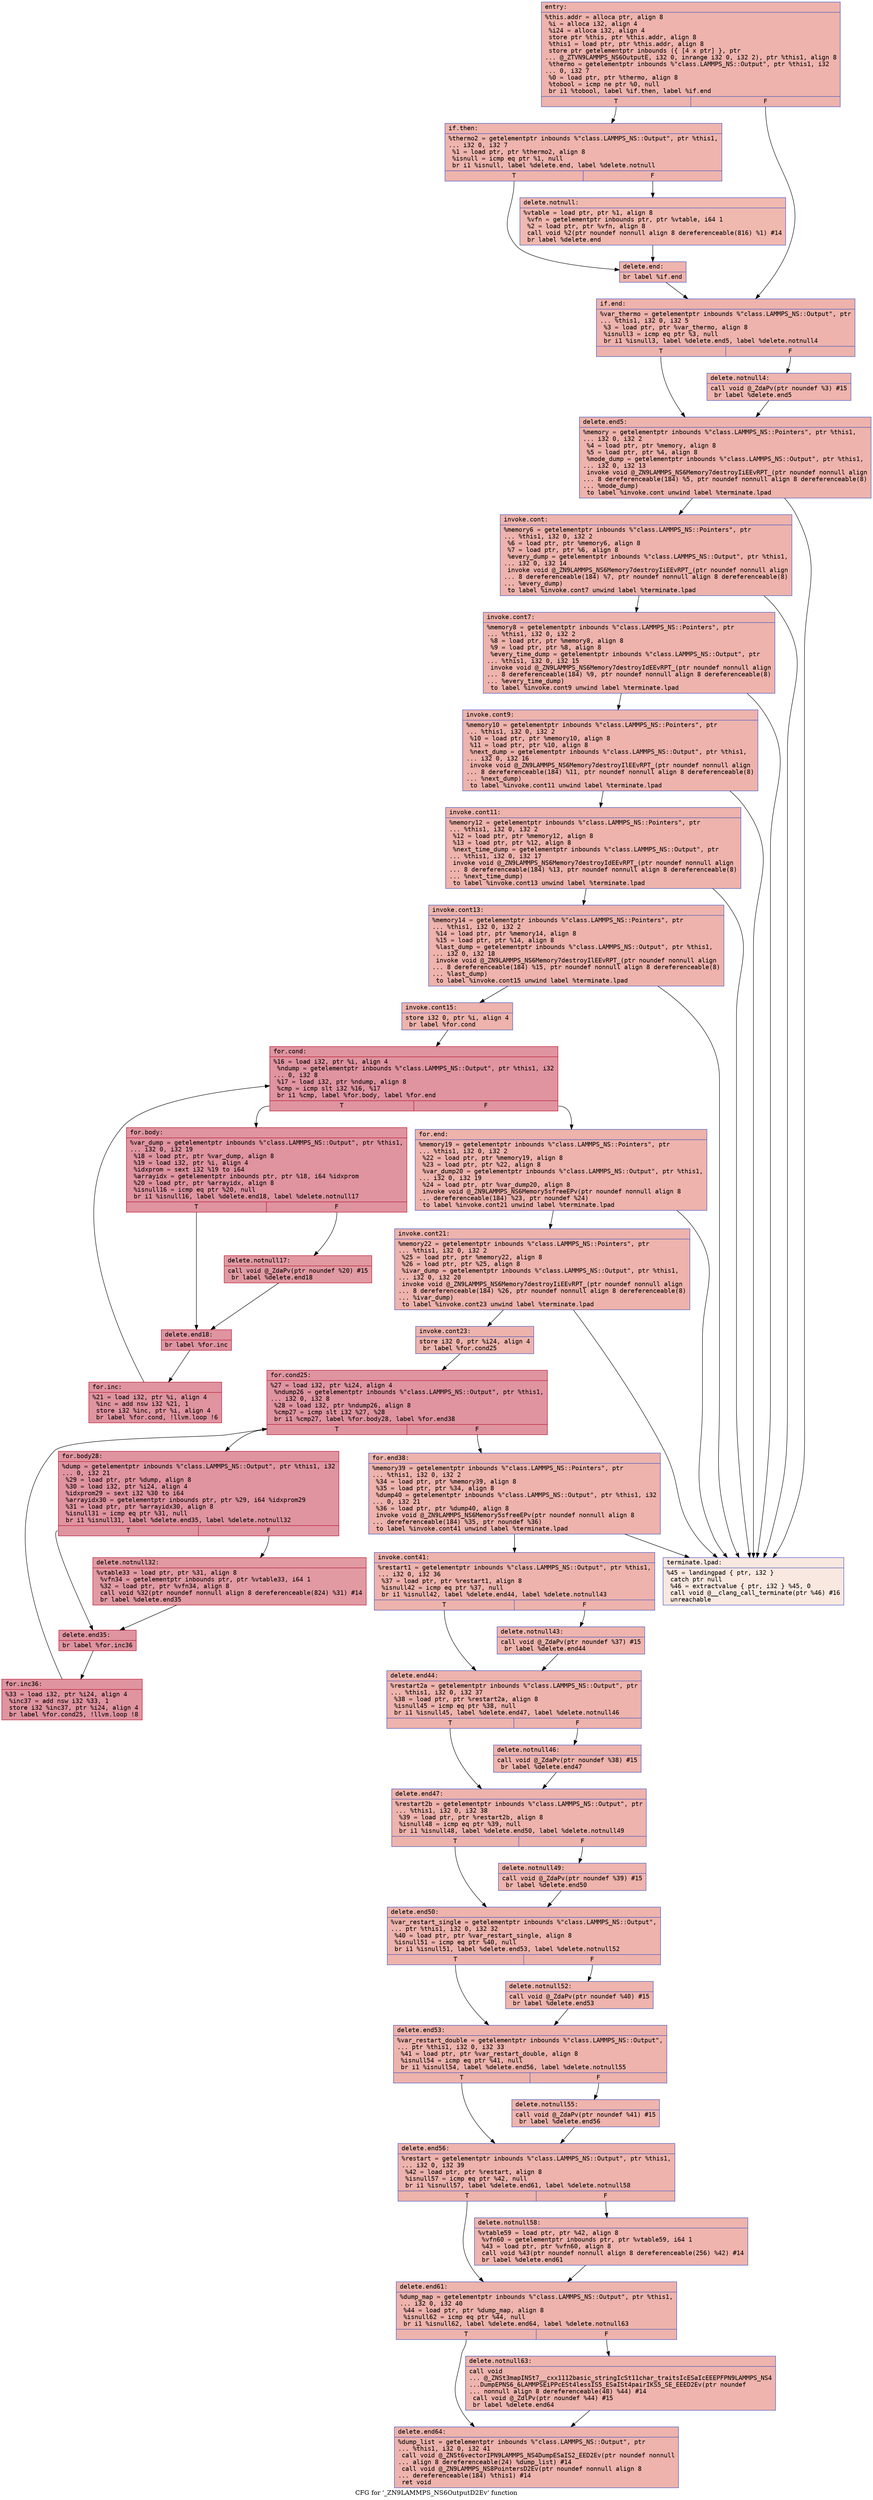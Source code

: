 digraph "CFG for '_ZN9LAMMPS_NS6OutputD2Ev' function" {
	label="CFG for '_ZN9LAMMPS_NS6OutputD2Ev' function";

	Node0x559d9a192770 [shape=record,color="#3d50c3ff", style=filled, fillcolor="#d6524470" fontname="Courier",label="{entry:\l|  %this.addr = alloca ptr, align 8\l  %i = alloca i32, align 4\l  %i24 = alloca i32, align 4\l  store ptr %this, ptr %this.addr, align 8\l  %this1 = load ptr, ptr %this.addr, align 8\l  store ptr getelementptr inbounds (\{ [4 x ptr] \}, ptr\l... @_ZTVN9LAMMPS_NS6OutputE, i32 0, inrange i32 0, i32 2), ptr %this1, align 8\l  %thermo = getelementptr inbounds %\"class.LAMMPS_NS::Output\", ptr %this1, i32\l... 0, i32 7\l  %0 = load ptr, ptr %thermo, align 8\l  %tobool = icmp ne ptr %0, null\l  br i1 %tobool, label %if.then, label %if.end\l|{<s0>T|<s1>F}}"];
	Node0x559d9a192770:s0 -> Node0x559d9a192d00[tooltip="entry -> if.then\nProbability 62.50%" ];
	Node0x559d9a192770:s1 -> Node0x559d9a192d70[tooltip="entry -> if.end\nProbability 37.50%" ];
	Node0x559d9a192d00 [shape=record,color="#3d50c3ff", style=filled, fillcolor="#d8564670" fontname="Courier",label="{if.then:\l|  %thermo2 = getelementptr inbounds %\"class.LAMMPS_NS::Output\", ptr %this1,\l... i32 0, i32 7\l  %1 = load ptr, ptr %thermo2, align 8\l  %isnull = icmp eq ptr %1, null\l  br i1 %isnull, label %delete.end, label %delete.notnull\l|{<s0>T|<s1>F}}"];
	Node0x559d9a192d00:s0 -> Node0x559d9a193100[tooltip="if.then -> delete.end\nProbability 37.50%" ];
	Node0x559d9a192d00:s1 -> Node0x559d9a192670[tooltip="if.then -> delete.notnull\nProbability 62.50%" ];
	Node0x559d9a192670 [shape=record,color="#3d50c3ff", style=filled, fillcolor="#de614d70" fontname="Courier",label="{delete.notnull:\l|  %vtable = load ptr, ptr %1, align 8\l  %vfn = getelementptr inbounds ptr, ptr %vtable, i64 1\l  %2 = load ptr, ptr %vfn, align 8\l  call void %2(ptr noundef nonnull align 8 dereferenceable(816) %1) #14\l  br label %delete.end\l}"];
	Node0x559d9a192670 -> Node0x559d9a193100[tooltip="delete.notnull -> delete.end\nProbability 100.00%" ];
	Node0x559d9a193100 [shape=record,color="#3d50c3ff", style=filled, fillcolor="#d8564670" fontname="Courier",label="{delete.end:\l|  br label %if.end\l}"];
	Node0x559d9a193100 -> Node0x559d9a192d70[tooltip="delete.end -> if.end\nProbability 100.00%" ];
	Node0x559d9a192d70 [shape=record,color="#3d50c3ff", style=filled, fillcolor="#d6524470" fontname="Courier",label="{if.end:\l|  %var_thermo = getelementptr inbounds %\"class.LAMMPS_NS::Output\", ptr\l... %this1, i32 0, i32 5\l  %3 = load ptr, ptr %var_thermo, align 8\l  %isnull3 = icmp eq ptr %3, null\l  br i1 %isnull3, label %delete.end5, label %delete.notnull4\l|{<s0>T|<s1>F}}"];
	Node0x559d9a192d70:s0 -> Node0x559d9a1939a0[tooltip="if.end -> delete.end5\nProbability 37.50%" ];
	Node0x559d9a192d70:s1 -> Node0x559d9a193a20[tooltip="if.end -> delete.notnull4\nProbability 62.50%" ];
	Node0x559d9a193a20 [shape=record,color="#3d50c3ff", style=filled, fillcolor="#d8564670" fontname="Courier",label="{delete.notnull4:\l|  call void @_ZdaPv(ptr noundef %3) #15\l  br label %delete.end5\l}"];
	Node0x559d9a193a20 -> Node0x559d9a1939a0[tooltip="delete.notnull4 -> delete.end5\nProbability 100.00%" ];
	Node0x559d9a1939a0 [shape=record,color="#3d50c3ff", style=filled, fillcolor="#d6524470" fontname="Courier",label="{delete.end5:\l|  %memory = getelementptr inbounds %\"class.LAMMPS_NS::Pointers\", ptr %this1,\l... i32 0, i32 2\l  %4 = load ptr, ptr %memory, align 8\l  %5 = load ptr, ptr %4, align 8\l  %mode_dump = getelementptr inbounds %\"class.LAMMPS_NS::Output\", ptr %this1,\l... i32 0, i32 13\l  invoke void @_ZN9LAMMPS_NS6Memory7destroyIiEEvRPT_(ptr noundef nonnull align\l... 8 dereferenceable(184) %5, ptr noundef nonnull align 8 dereferenceable(8)\l... %mode_dump)\l          to label %invoke.cont unwind label %terminate.lpad\l}"];
	Node0x559d9a1939a0 -> Node0x559d9a193fd0[tooltip="delete.end5 -> invoke.cont\nProbability 100.00%" ];
	Node0x559d9a1939a0 -> Node0x559d9a194050[tooltip="delete.end5 -> terminate.lpad\nProbability 0.00%" ];
	Node0x559d9a193fd0 [shape=record,color="#3d50c3ff", style=filled, fillcolor="#d6524470" fontname="Courier",label="{invoke.cont:\l|  %memory6 = getelementptr inbounds %\"class.LAMMPS_NS::Pointers\", ptr\l... %this1, i32 0, i32 2\l  %6 = load ptr, ptr %memory6, align 8\l  %7 = load ptr, ptr %6, align 8\l  %every_dump = getelementptr inbounds %\"class.LAMMPS_NS::Output\", ptr %this1,\l... i32 0, i32 14\l  invoke void @_ZN9LAMMPS_NS6Memory7destroyIiEEvRPT_(ptr noundef nonnull align\l... 8 dereferenceable(184) %7, ptr noundef nonnull align 8 dereferenceable(8)\l... %every_dump)\l          to label %invoke.cont7 unwind label %terminate.lpad\l}"];
	Node0x559d9a193fd0 -> Node0x559d9a193280[tooltip="invoke.cont -> invoke.cont7\nProbability 100.00%" ];
	Node0x559d9a193fd0 -> Node0x559d9a194050[tooltip="invoke.cont -> terminate.lpad\nProbability 0.00%" ];
	Node0x559d9a193280 [shape=record,color="#3d50c3ff", style=filled, fillcolor="#d6524470" fontname="Courier",label="{invoke.cont7:\l|  %memory8 = getelementptr inbounds %\"class.LAMMPS_NS::Pointers\", ptr\l... %this1, i32 0, i32 2\l  %8 = load ptr, ptr %memory8, align 8\l  %9 = load ptr, ptr %8, align 8\l  %every_time_dump = getelementptr inbounds %\"class.LAMMPS_NS::Output\", ptr\l... %this1, i32 0, i32 15\l  invoke void @_ZN9LAMMPS_NS6Memory7destroyIdEEvRPT_(ptr noundef nonnull align\l... 8 dereferenceable(184) %9, ptr noundef nonnull align 8 dereferenceable(8)\l... %every_time_dump)\l          to label %invoke.cont9 unwind label %terminate.lpad\l}"];
	Node0x559d9a193280 -> Node0x559d9a194c10[tooltip="invoke.cont7 -> invoke.cont9\nProbability 100.00%" ];
	Node0x559d9a193280 -> Node0x559d9a194050[tooltip="invoke.cont7 -> terminate.lpad\nProbability 0.00%" ];
	Node0x559d9a194c10 [shape=record,color="#3d50c3ff", style=filled, fillcolor="#d6524470" fontname="Courier",label="{invoke.cont9:\l|  %memory10 = getelementptr inbounds %\"class.LAMMPS_NS::Pointers\", ptr\l... %this1, i32 0, i32 2\l  %10 = load ptr, ptr %memory10, align 8\l  %11 = load ptr, ptr %10, align 8\l  %next_dump = getelementptr inbounds %\"class.LAMMPS_NS::Output\", ptr %this1,\l... i32 0, i32 16\l  invoke void @_ZN9LAMMPS_NS6Memory7destroyIlEEvRPT_(ptr noundef nonnull align\l... 8 dereferenceable(184) %11, ptr noundef nonnull align 8 dereferenceable(8)\l... %next_dump)\l          to label %invoke.cont11 unwind label %terminate.lpad\l}"];
	Node0x559d9a194c10 -> Node0x559d9a1951c0[tooltip="invoke.cont9 -> invoke.cont11\nProbability 100.00%" ];
	Node0x559d9a194c10 -> Node0x559d9a194050[tooltip="invoke.cont9 -> terminate.lpad\nProbability 0.00%" ];
	Node0x559d9a1951c0 [shape=record,color="#3d50c3ff", style=filled, fillcolor="#d6524470" fontname="Courier",label="{invoke.cont11:\l|  %memory12 = getelementptr inbounds %\"class.LAMMPS_NS::Pointers\", ptr\l... %this1, i32 0, i32 2\l  %12 = load ptr, ptr %memory12, align 8\l  %13 = load ptr, ptr %12, align 8\l  %next_time_dump = getelementptr inbounds %\"class.LAMMPS_NS::Output\", ptr\l... %this1, i32 0, i32 17\l  invoke void @_ZN9LAMMPS_NS6Memory7destroyIdEEvRPT_(ptr noundef nonnull align\l... 8 dereferenceable(184) %13, ptr noundef nonnull align 8 dereferenceable(8)\l... %next_time_dump)\l          to label %invoke.cont13 unwind label %terminate.lpad\l}"];
	Node0x559d9a1951c0 -> Node0x559d9a195780[tooltip="invoke.cont11 -> invoke.cont13\nProbability 100.00%" ];
	Node0x559d9a1951c0 -> Node0x559d9a194050[tooltip="invoke.cont11 -> terminate.lpad\nProbability 0.00%" ];
	Node0x559d9a195780 [shape=record,color="#3d50c3ff", style=filled, fillcolor="#d6524470" fontname="Courier",label="{invoke.cont13:\l|  %memory14 = getelementptr inbounds %\"class.LAMMPS_NS::Pointers\", ptr\l... %this1, i32 0, i32 2\l  %14 = load ptr, ptr %memory14, align 8\l  %15 = load ptr, ptr %14, align 8\l  %last_dump = getelementptr inbounds %\"class.LAMMPS_NS::Output\", ptr %this1,\l... i32 0, i32 18\l  invoke void @_ZN9LAMMPS_NS6Memory7destroyIlEEvRPT_(ptr noundef nonnull align\l... 8 dereferenceable(184) %15, ptr noundef nonnull align 8 dereferenceable(8)\l... %last_dump)\l          to label %invoke.cont15 unwind label %terminate.lpad\l}"];
	Node0x559d9a195780 -> Node0x559d9a195c30[tooltip="invoke.cont13 -> invoke.cont15\nProbability 100.00%" ];
	Node0x559d9a195780 -> Node0x559d9a194050[tooltip="invoke.cont13 -> terminate.lpad\nProbability 0.00%" ];
	Node0x559d9a195c30 [shape=record,color="#3d50c3ff", style=filled, fillcolor="#d6524470" fontname="Courier",label="{invoke.cont15:\l|  store i32 0, ptr %i, align 4\l  br label %for.cond\l}"];
	Node0x559d9a195c30 -> Node0x559d9a195ed0[tooltip="invoke.cont15 -> for.cond\nProbability 100.00%" ];
	Node0x559d9a195ed0 [shape=record,color="#b70d28ff", style=filled, fillcolor="#b70d2870" fontname="Courier",label="{for.cond:\l|  %16 = load i32, ptr %i, align 4\l  %ndump = getelementptr inbounds %\"class.LAMMPS_NS::Output\", ptr %this1, i32\l... 0, i32 8\l  %17 = load i32, ptr %ndump, align 8\l  %cmp = icmp slt i32 %16, %17\l  br i1 %cmp, label %for.body, label %for.end\l|{<s0>T|<s1>F}}"];
	Node0x559d9a195ed0:s0 -> Node0x559d9a1961e0[tooltip="for.cond -> for.body\nProbability 96.88%" ];
	Node0x559d9a195ed0:s1 -> Node0x559d9a196230[tooltip="for.cond -> for.end\nProbability 3.12%" ];
	Node0x559d9a1961e0 [shape=record,color="#b70d28ff", style=filled, fillcolor="#b70d2870" fontname="Courier",label="{for.body:\l|  %var_dump = getelementptr inbounds %\"class.LAMMPS_NS::Output\", ptr %this1,\l... i32 0, i32 19\l  %18 = load ptr, ptr %var_dump, align 8\l  %19 = load i32, ptr %i, align 4\l  %idxprom = sext i32 %19 to i64\l  %arrayidx = getelementptr inbounds ptr, ptr %18, i64 %idxprom\l  %20 = load ptr, ptr %arrayidx, align 8\l  %isnull16 = icmp eq ptr %20, null\l  br i1 %isnull16, label %delete.end18, label %delete.notnull17\l|{<s0>T|<s1>F}}"];
	Node0x559d9a1961e0:s0 -> Node0x559d9a196840[tooltip="for.body -> delete.end18\nProbability 37.50%" ];
	Node0x559d9a1961e0:s1 -> Node0x559d9a194400[tooltip="for.body -> delete.notnull17\nProbability 62.50%" ];
	Node0x559d9a194400 [shape=record,color="#b70d28ff", style=filled, fillcolor="#bb1b2c70" fontname="Courier",label="{delete.notnull17:\l|  call void @_ZdaPv(ptr noundef %20) #15\l  br label %delete.end18\l}"];
	Node0x559d9a194400 -> Node0x559d9a196840[tooltip="delete.notnull17 -> delete.end18\nProbability 100.00%" ];
	Node0x559d9a196840 [shape=record,color="#b70d28ff", style=filled, fillcolor="#b70d2870" fontname="Courier",label="{delete.end18:\l|  br label %for.inc\l}"];
	Node0x559d9a196840 -> Node0x559d9a196f50[tooltip="delete.end18 -> for.inc\nProbability 100.00%" ];
	Node0x559d9a196f50 [shape=record,color="#b70d28ff", style=filled, fillcolor="#b70d2870" fontname="Courier",label="{for.inc:\l|  %21 = load i32, ptr %i, align 4\l  %inc = add nsw i32 %21, 1\l  store i32 %inc, ptr %i, align 4\l  br label %for.cond, !llvm.loop !6\l}"];
	Node0x559d9a196f50 -> Node0x559d9a195ed0[tooltip="for.inc -> for.cond\nProbability 100.00%" ];
	Node0x559d9a196230 [shape=record,color="#3d50c3ff", style=filled, fillcolor="#d6524470" fontname="Courier",label="{for.end:\l|  %memory19 = getelementptr inbounds %\"class.LAMMPS_NS::Pointers\", ptr\l... %this1, i32 0, i32 2\l  %22 = load ptr, ptr %memory19, align 8\l  %23 = load ptr, ptr %22, align 8\l  %var_dump20 = getelementptr inbounds %\"class.LAMMPS_NS::Output\", ptr %this1,\l... i32 0, i32 19\l  %24 = load ptr, ptr %var_dump20, align 8\l  invoke void @_ZN9LAMMPS_NS6Memory5sfreeEPv(ptr noundef nonnull align 8\l... dereferenceable(184) %23, ptr noundef %24)\l          to label %invoke.cont21 unwind label %terminate.lpad\l}"];
	Node0x559d9a196230 -> Node0x559d9a1980e0[tooltip="for.end -> invoke.cont21\nProbability 100.00%" ];
	Node0x559d9a196230 -> Node0x559d9a194050[tooltip="for.end -> terminate.lpad\nProbability 0.00%" ];
	Node0x559d9a1980e0 [shape=record,color="#3d50c3ff", style=filled, fillcolor="#d6524470" fontname="Courier",label="{invoke.cont21:\l|  %memory22 = getelementptr inbounds %\"class.LAMMPS_NS::Pointers\", ptr\l... %this1, i32 0, i32 2\l  %25 = load ptr, ptr %memory22, align 8\l  %26 = load ptr, ptr %25, align 8\l  %ivar_dump = getelementptr inbounds %\"class.LAMMPS_NS::Output\", ptr %this1,\l... i32 0, i32 20\l  invoke void @_ZN9LAMMPS_NS6Memory7destroyIiEEvRPT_(ptr noundef nonnull align\l... 8 dereferenceable(184) %26, ptr noundef nonnull align 8 dereferenceable(8)\l... %ivar_dump)\l          to label %invoke.cont23 unwind label %terminate.lpad\l}"];
	Node0x559d9a1980e0 -> Node0x559d9a198680[tooltip="invoke.cont21 -> invoke.cont23\nProbability 100.00%" ];
	Node0x559d9a1980e0 -> Node0x559d9a194050[tooltip="invoke.cont21 -> terminate.lpad\nProbability 0.00%" ];
	Node0x559d9a198680 [shape=record,color="#3d50c3ff", style=filled, fillcolor="#d6524470" fontname="Courier",label="{invoke.cont23:\l|  store i32 0, ptr %i24, align 4\l  br label %for.cond25\l}"];
	Node0x559d9a198680 -> Node0x559d9a198920[tooltip="invoke.cont23 -> for.cond25\nProbability 100.00%" ];
	Node0x559d9a198920 [shape=record,color="#b70d28ff", style=filled, fillcolor="#b70d2870" fontname="Courier",label="{for.cond25:\l|  %27 = load i32, ptr %i24, align 4\l  %ndump26 = getelementptr inbounds %\"class.LAMMPS_NS::Output\", ptr %this1,\l... i32 0, i32 8\l  %28 = load i32, ptr %ndump26, align 8\l  %cmp27 = icmp slt i32 %27, %28\l  br i1 %cmp27, label %for.body28, label %for.end38\l|{<s0>T|<s1>F}}"];
	Node0x559d9a198920:s0 -> Node0x559d9a198c30[tooltip="for.cond25 -> for.body28\nProbability 96.88%" ];
	Node0x559d9a198920:s1 -> Node0x559d9a198c80[tooltip="for.cond25 -> for.end38\nProbability 3.12%" ];
	Node0x559d9a198c30 [shape=record,color="#b70d28ff", style=filled, fillcolor="#b70d2870" fontname="Courier",label="{for.body28:\l|  %dump = getelementptr inbounds %\"class.LAMMPS_NS::Output\", ptr %this1, i32\l... 0, i32 21\l  %29 = load ptr, ptr %dump, align 8\l  %30 = load i32, ptr %i24, align 4\l  %idxprom29 = sext i32 %30 to i64\l  %arrayidx30 = getelementptr inbounds ptr, ptr %29, i64 %idxprom29\l  %31 = load ptr, ptr %arrayidx30, align 8\l  %isnull31 = icmp eq ptr %31, null\l  br i1 %isnull31, label %delete.end35, label %delete.notnull32\l|{<s0>T|<s1>F}}"];
	Node0x559d9a198c30:s0 -> Node0x559d9a199240[tooltip="for.body28 -> delete.end35\nProbability 37.50%" ];
	Node0x559d9a198c30:s1 -> Node0x559d9a1992f0[tooltip="for.body28 -> delete.notnull32\nProbability 62.50%" ];
	Node0x559d9a1992f0 [shape=record,color="#b70d28ff", style=filled, fillcolor="#bb1b2c70" fontname="Courier",label="{delete.notnull32:\l|  %vtable33 = load ptr, ptr %31, align 8\l  %vfn34 = getelementptr inbounds ptr, ptr %vtable33, i64 1\l  %32 = load ptr, ptr %vfn34, align 8\l  call void %32(ptr noundef nonnull align 8 dereferenceable(824) %31) #14\l  br label %delete.end35\l}"];
	Node0x559d9a1992f0 -> Node0x559d9a199240[tooltip="delete.notnull32 -> delete.end35\nProbability 100.00%" ];
	Node0x559d9a199240 [shape=record,color="#b70d28ff", style=filled, fillcolor="#b70d2870" fontname="Courier",label="{delete.end35:\l|  br label %for.inc36\l}"];
	Node0x559d9a199240 -> Node0x559d9a199810[tooltip="delete.end35 -> for.inc36\nProbability 100.00%" ];
	Node0x559d9a199810 [shape=record,color="#b70d28ff", style=filled, fillcolor="#b70d2870" fontname="Courier",label="{for.inc36:\l|  %33 = load i32, ptr %i24, align 4\l  %inc37 = add nsw i32 %33, 1\l  store i32 %inc37, ptr %i24, align 4\l  br label %for.cond25, !llvm.loop !8\l}"];
	Node0x559d9a199810 -> Node0x559d9a198920[tooltip="for.inc36 -> for.cond25\nProbability 100.00%" ];
	Node0x559d9a198c80 [shape=record,color="#3d50c3ff", style=filled, fillcolor="#d6524470" fontname="Courier",label="{for.end38:\l|  %memory39 = getelementptr inbounds %\"class.LAMMPS_NS::Pointers\", ptr\l... %this1, i32 0, i32 2\l  %34 = load ptr, ptr %memory39, align 8\l  %35 = load ptr, ptr %34, align 8\l  %dump40 = getelementptr inbounds %\"class.LAMMPS_NS::Output\", ptr %this1, i32\l... 0, i32 21\l  %36 = load ptr, ptr %dump40, align 8\l  invoke void @_ZN9LAMMPS_NS6Memory5sfreeEPv(ptr noundef nonnull align 8\l... dereferenceable(184) %35, ptr noundef %36)\l          to label %invoke.cont41 unwind label %terminate.lpad\l}"];
	Node0x559d9a198c80 -> Node0x559d9a199fc0[tooltip="for.end38 -> invoke.cont41\nProbability 100.00%" ];
	Node0x559d9a198c80 -> Node0x559d9a194050[tooltip="for.end38 -> terminate.lpad\nProbability 0.00%" ];
	Node0x559d9a199fc0 [shape=record,color="#3d50c3ff", style=filled, fillcolor="#d6524470" fontname="Courier",label="{invoke.cont41:\l|  %restart1 = getelementptr inbounds %\"class.LAMMPS_NS::Output\", ptr %this1,\l... i32 0, i32 36\l  %37 = load ptr, ptr %restart1, align 8\l  %isnull42 = icmp eq ptr %37, null\l  br i1 %isnull42, label %delete.end44, label %delete.notnull43\l|{<s0>T|<s1>F}}"];
	Node0x559d9a199fc0:s0 -> Node0x559d9a19a3d0[tooltip="invoke.cont41 -> delete.end44\nProbability 37.50%" ];
	Node0x559d9a199fc0:s1 -> Node0x559d9a19a480[tooltip="invoke.cont41 -> delete.notnull43\nProbability 62.50%" ];
	Node0x559d9a19a480 [shape=record,color="#3d50c3ff", style=filled, fillcolor="#d8564670" fontname="Courier",label="{delete.notnull43:\l|  call void @_ZdaPv(ptr noundef %37) #15\l  br label %delete.end44\l}"];
	Node0x559d9a19a480 -> Node0x559d9a19a3d0[tooltip="delete.notnull43 -> delete.end44\nProbability 100.00%" ];
	Node0x559d9a19a3d0 [shape=record,color="#3d50c3ff", style=filled, fillcolor="#d6524470" fontname="Courier",label="{delete.end44:\l|  %restart2a = getelementptr inbounds %\"class.LAMMPS_NS::Output\", ptr\l... %this1, i32 0, i32 37\l  %38 = load ptr, ptr %restart2a, align 8\l  %isnull45 = icmp eq ptr %38, null\l  br i1 %isnull45, label %delete.end47, label %delete.notnull46\l|{<s0>T|<s1>F}}"];
	Node0x559d9a19a3d0:s0 -> Node0x559d9a19a910[tooltip="delete.end44 -> delete.end47\nProbability 37.50%" ];
	Node0x559d9a19a3d0:s1 -> Node0x559d9a19a9c0[tooltip="delete.end44 -> delete.notnull46\nProbability 62.50%" ];
	Node0x559d9a19a9c0 [shape=record,color="#3d50c3ff", style=filled, fillcolor="#d8564670" fontname="Courier",label="{delete.notnull46:\l|  call void @_ZdaPv(ptr noundef %38) #15\l  br label %delete.end47\l}"];
	Node0x559d9a19a9c0 -> Node0x559d9a19a910[tooltip="delete.notnull46 -> delete.end47\nProbability 100.00%" ];
	Node0x559d9a19a910 [shape=record,color="#3d50c3ff", style=filled, fillcolor="#d6524470" fontname="Courier",label="{delete.end47:\l|  %restart2b = getelementptr inbounds %\"class.LAMMPS_NS::Output\", ptr\l... %this1, i32 0, i32 38\l  %39 = load ptr, ptr %restart2b, align 8\l  %isnull48 = icmp eq ptr %39, null\l  br i1 %isnull48, label %delete.end50, label %delete.notnull49\l|{<s0>T|<s1>F}}"];
	Node0x559d9a19a910:s0 -> Node0x559d9a19ae70[tooltip="delete.end47 -> delete.end50\nProbability 37.50%" ];
	Node0x559d9a19a910:s1 -> Node0x559d9a19af20[tooltip="delete.end47 -> delete.notnull49\nProbability 62.50%" ];
	Node0x559d9a19af20 [shape=record,color="#3d50c3ff", style=filled, fillcolor="#d8564670" fontname="Courier",label="{delete.notnull49:\l|  call void @_ZdaPv(ptr noundef %39) #15\l  br label %delete.end50\l}"];
	Node0x559d9a19af20 -> Node0x559d9a19ae70[tooltip="delete.notnull49 -> delete.end50\nProbability 100.00%" ];
	Node0x559d9a19ae70 [shape=record,color="#3d50c3ff", style=filled, fillcolor="#d6524470" fontname="Courier",label="{delete.end50:\l|  %var_restart_single = getelementptr inbounds %\"class.LAMMPS_NS::Output\",\l... ptr %this1, i32 0, i32 32\l  %40 = load ptr, ptr %var_restart_single, align 8\l  %isnull51 = icmp eq ptr %40, null\l  br i1 %isnull51, label %delete.end53, label %delete.notnull52\l|{<s0>T|<s1>F}}"];
	Node0x559d9a19ae70:s0 -> Node0x559d9a19b430[tooltip="delete.end50 -> delete.end53\nProbability 37.50%" ];
	Node0x559d9a19ae70:s1 -> Node0x559d9a19b4b0[tooltip="delete.end50 -> delete.notnull52\nProbability 62.50%" ];
	Node0x559d9a19b4b0 [shape=record,color="#3d50c3ff", style=filled, fillcolor="#d8564670" fontname="Courier",label="{delete.notnull52:\l|  call void @_ZdaPv(ptr noundef %40) #15\l  br label %delete.end53\l}"];
	Node0x559d9a19b4b0 -> Node0x559d9a19b430[tooltip="delete.notnull52 -> delete.end53\nProbability 100.00%" ];
	Node0x559d9a19b430 [shape=record,color="#3d50c3ff", style=filled, fillcolor="#d6524470" fontname="Courier",label="{delete.end53:\l|  %var_restart_double = getelementptr inbounds %\"class.LAMMPS_NS::Output\",\l... ptr %this1, i32 0, i32 33\l  %41 = load ptr, ptr %var_restart_double, align 8\l  %isnull54 = icmp eq ptr %41, null\l  br i1 %isnull54, label %delete.end56, label %delete.notnull55\l|{<s0>T|<s1>F}}"];
	Node0x559d9a19b430:s0 -> Node0x559d9a19b990[tooltip="delete.end53 -> delete.end56\nProbability 37.50%" ];
	Node0x559d9a19b430:s1 -> Node0x559d9a19ba10[tooltip="delete.end53 -> delete.notnull55\nProbability 62.50%" ];
	Node0x559d9a19ba10 [shape=record,color="#3d50c3ff", style=filled, fillcolor="#d8564670" fontname="Courier",label="{delete.notnull55:\l|  call void @_ZdaPv(ptr noundef %41) #15\l  br label %delete.end56\l}"];
	Node0x559d9a19ba10 -> Node0x559d9a19b990[tooltip="delete.notnull55 -> delete.end56\nProbability 100.00%" ];
	Node0x559d9a19b990 [shape=record,color="#3d50c3ff", style=filled, fillcolor="#d6524470" fontname="Courier",label="{delete.end56:\l|  %restart = getelementptr inbounds %\"class.LAMMPS_NS::Output\", ptr %this1,\l... i32 0, i32 39\l  %42 = load ptr, ptr %restart, align 8\l  %isnull57 = icmp eq ptr %42, null\l  br i1 %isnull57, label %delete.end61, label %delete.notnull58\l|{<s0>T|<s1>F}}"];
	Node0x559d9a19b990:s0 -> Node0x559d9a1969d0[tooltip="delete.end56 -> delete.end61\nProbability 37.50%" ];
	Node0x559d9a19b990:s1 -> Node0x559d9a196a50[tooltip="delete.end56 -> delete.notnull58\nProbability 62.50%" ];
	Node0x559d9a196a50 [shape=record,color="#3d50c3ff", style=filled, fillcolor="#d8564670" fontname="Courier",label="{delete.notnull58:\l|  %vtable59 = load ptr, ptr %42, align 8\l  %vfn60 = getelementptr inbounds ptr, ptr %vtable59, i64 1\l  %43 = load ptr, ptr %vfn60, align 8\l  call void %43(ptr noundef nonnull align 8 dereferenceable(256) %42) #14\l  br label %delete.end61\l}"];
	Node0x559d9a196a50 -> Node0x559d9a1969d0[tooltip="delete.notnull58 -> delete.end61\nProbability 100.00%" ];
	Node0x559d9a1969d0 [shape=record,color="#3d50c3ff", style=filled, fillcolor="#d6524470" fontname="Courier",label="{delete.end61:\l|  %dump_map = getelementptr inbounds %\"class.LAMMPS_NS::Output\", ptr %this1,\l... i32 0, i32 40\l  %44 = load ptr, ptr %dump_map, align 8\l  %isnull62 = icmp eq ptr %44, null\l  br i1 %isnull62, label %delete.end64, label %delete.notnull63\l|{<s0>T|<s1>F}}"];
	Node0x559d9a1969d0:s0 -> Node0x559d9a19cbe0[tooltip="delete.end61 -> delete.end64\nProbability 37.50%" ];
	Node0x559d9a1969d0:s1 -> Node0x559d9a19cc90[tooltip="delete.end61 -> delete.notnull63\nProbability 62.50%" ];
	Node0x559d9a19cc90 [shape=record,color="#3d50c3ff", style=filled, fillcolor="#d8564670" fontname="Courier",label="{delete.notnull63:\l|  call void\l... @_ZNSt3mapINSt7__cxx1112basic_stringIcSt11char_traitsIcESaIcEEEPFPN9LAMMPS_NS4\l...DumpEPNS6_6LAMMPSEiPPcESt4lessIS5_ESaISt4pairIKS5_SE_EEED2Ev(ptr noundef\l... nonnull align 8 dereferenceable(48) %44) #14\l  call void @_ZdlPv(ptr noundef %44) #15\l  br label %delete.end64\l}"];
	Node0x559d9a19cc90 -> Node0x559d9a19cbe0[tooltip="delete.notnull63 -> delete.end64\nProbability 100.00%" ];
	Node0x559d9a19cbe0 [shape=record,color="#3d50c3ff", style=filled, fillcolor="#d6524470" fontname="Courier",label="{delete.end64:\l|  %dump_list = getelementptr inbounds %\"class.LAMMPS_NS::Output\", ptr\l... %this1, i32 0, i32 41\l  call void @_ZNSt6vectorIPN9LAMMPS_NS4DumpESaIS2_EED2Ev(ptr noundef nonnull\l... align 8 dereferenceable(24) %dump_list) #14\l  call void @_ZN9LAMMPS_NS8PointersD2Ev(ptr noundef nonnull align 8\l... dereferenceable(184) %this1) #14\l  ret void\l}"];
	Node0x559d9a194050 [shape=record,color="#3d50c3ff", style=filled, fillcolor="#f1ccb870" fontname="Courier",label="{terminate.lpad:\l|  %45 = landingpad \{ ptr, i32 \}\l          catch ptr null\l  %46 = extractvalue \{ ptr, i32 \} %45, 0\l  call void @__clang_call_terminate(ptr %46) #16\l  unreachable\l}"];
}
